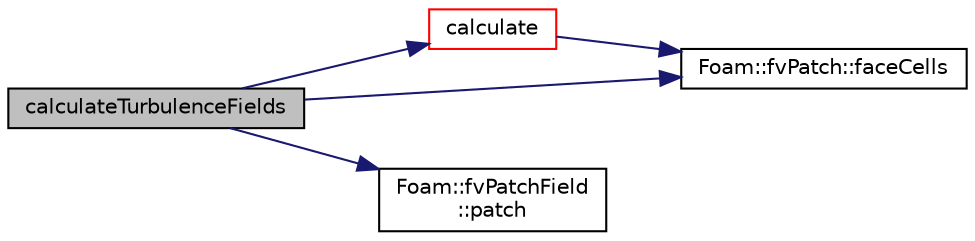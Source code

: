 digraph "calculateTurbulenceFields"
{
  bgcolor="transparent";
  edge [fontname="Helvetica",fontsize="10",labelfontname="Helvetica",labelfontsize="10"];
  node [fontname="Helvetica",fontsize="10",shape=record];
  rankdir="LR";
  Node1 [label="calculateTurbulenceFields",height=0.2,width=0.4,color="black", fillcolor="grey75", style="filled", fontcolor="black"];
  Node1 -> Node2 [color="midnightblue",fontsize="10",style="solid",fontname="Helvetica"];
  Node2 [label="calculate",height=0.2,width=0.4,color="red",URL="$a01696.html#a198ab1edcd6a58e1f422febaac58dacc",tooltip="Calculate the omega and G. "];
  Node2 -> Node3 [color="midnightblue",fontsize="10",style="solid",fontname="Helvetica"];
  Node3 [label="Foam::fvPatch::faceCells",height=0.2,width=0.4,color="black",URL="$a00877.html#a7cbd3f7d875089fbed897f536ef662c9",tooltip="Return faceCells. "];
  Node1 -> Node3 [color="midnightblue",fontsize="10",style="solid",fontname="Helvetica"];
  Node1 -> Node4 [color="midnightblue",fontsize="10",style="solid",fontname="Helvetica"];
  Node4 [label="Foam::fvPatchField\l::patch",height=0.2,width=0.4,color="black",URL="$a00878.html#ad735de1fbd0f85c12ad0c37deb62d22c",tooltip="Return patch. "];
}
